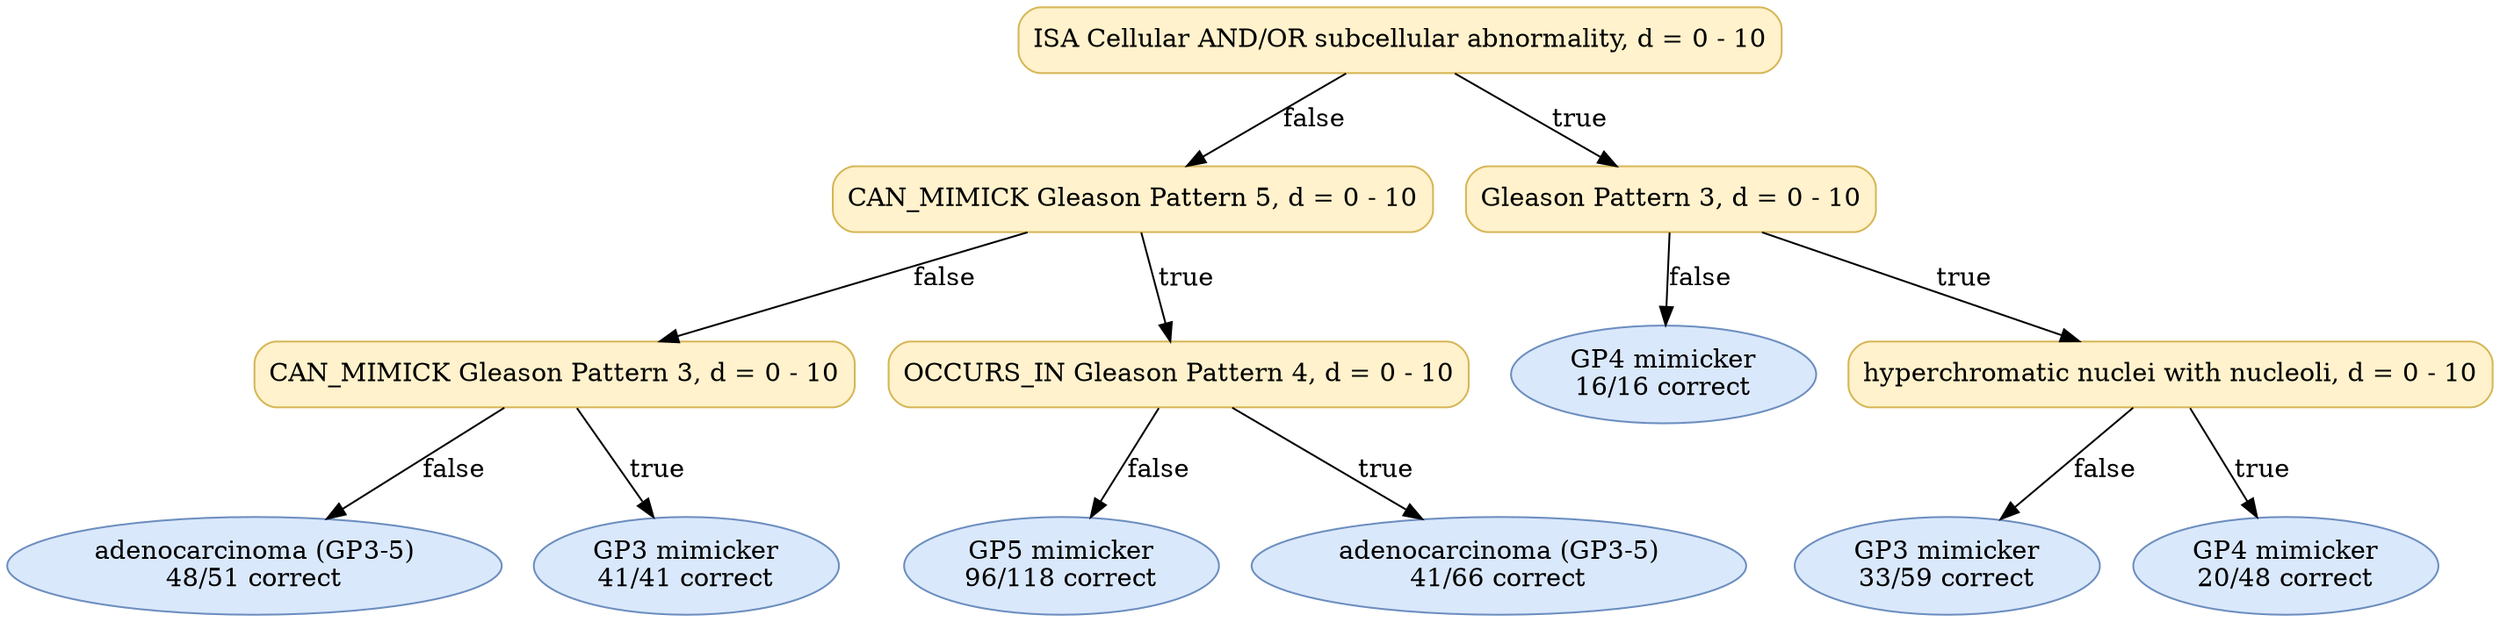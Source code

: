 digraph "DT" {
fontname="Times-Roman";
label="";
node [fontname="Times-Roman"];
Node1 [color="#D6B656", fillcolor="#FFF2CC", label="ISA Cellular AND/OR subcellular abnormality, d = 0 - 10", shape="box", style="rounded,filled"];
Node2 [color="#D6B656", fillcolor="#FFF2CC", label="CAN_MIMICK Gleason Pattern 5, d = 0 - 10", shape="box", style="rounded,filled"];
Node3 [color="#D6B656", fillcolor="#FFF2CC", label="CAN_MIMICK Gleason Pattern 3, d = 0 - 10", shape="box", style="rounded,filled"];
Node4 [color="#6C8EBF", fillcolor="#DAE8FC", label=<adenocarcinoma (GP3-5)<br/>48/51 correct>, shape="ellipse", style="rounded,filled"];
Node5 [color="#6C8EBF", fillcolor="#DAE8FC", label=<GP3 mimicker<br/>41/41 correct>, shape="ellipse", style="rounded,filled"];
Node6 [color="#D6B656", fillcolor="#FFF2CC", label="OCCURS_IN Gleason Pattern 4, d = 0 - 10", shape="box", style="rounded,filled"];
Node7 [color="#6C8EBF", fillcolor="#DAE8FC", label=<GP5 mimicker<br/>96/118 correct>, shape="ellipse", style="rounded,filled"];
Node8 [color="#6C8EBF", fillcolor="#DAE8FC", label=<adenocarcinoma (GP3-5)<br/>41/66 correct>, shape="ellipse", style="rounded,filled"];
Node9 [color="#D6B656", fillcolor="#FFF2CC", label="Gleason Pattern 3, d = 0 - 10", shape="box", style="rounded,filled"];
Node10 [color="#6C8EBF", fillcolor="#DAE8FC", label=<GP4 mimicker<br/>16/16 correct>, shape="ellipse", style="rounded,filled"];
Node11 [color="#D6B656", fillcolor="#FFF2CC", label="hyperchromatic nuclei with nucleoli, d = 0 - 10", shape="box", style="rounded,filled"];
Node12 [color="#6C8EBF", fillcolor="#DAE8FC", label=<GP3 mimicker<br/>33/59 correct>, shape="ellipse", style="rounded,filled"];
Node13 [color="#6C8EBF", fillcolor="#DAE8FC", label=<GP4 mimicker<br/>20/48 correct>, shape="ellipse", style="rounded,filled"];
Node1 -> Node2  [key=0, label="false"];
Node1 -> Node9  [key=0, label="true"];
Node2 -> Node3  [key=0, label="false"];
Node2 -> Node6  [key=0, label="true"];
Node3 -> Node4  [key=0, label="false"];
Node3 -> Node5  [key=0, label="true"];
Node6 -> Node7  [key=0, label="false"];
Node6 -> Node8  [key=0, label="true"];
Node9 -> Node10  [key=0, label="false"];
Node9 -> Node11  [key=0, label="true"];
Node11 -> Node12  [key=0, label="false"];
Node11 -> Node13  [key=0, label="true"];
}
